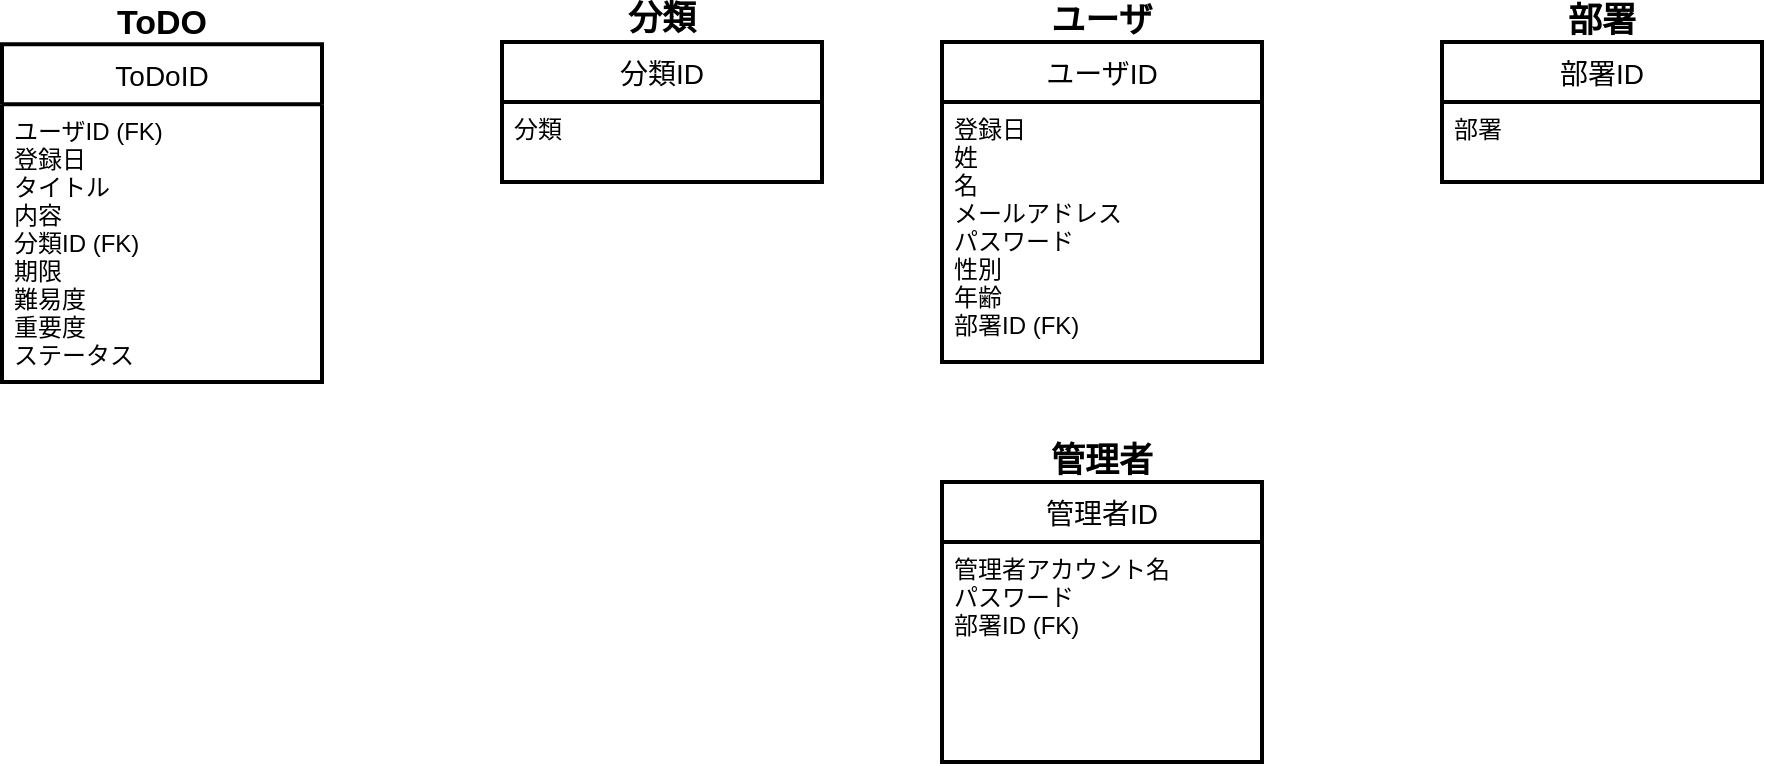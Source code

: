 <mxfile version="13.9.9" type="device"><diagram id="naH_OwSWtCgcQlqUDMc7" name="ページ1"><mxGraphModel dx="852" dy="1703" grid="1" gridSize="10" guides="1" tooltips="1" connect="1" arrows="1" fold="1" page="1" pageScale="1" pageWidth="827" pageHeight="1169" math="0" shadow="0"><root><mxCell id="0"/><mxCell id="1" parent="0"/><mxCell id="cIHwl_Ocd0_6k2PaFxxE-10" value="ユーザID" style="swimlane;childLayout=stackLayout;horizontal=1;startSize=30;horizontalStack=0;rounded=0;fontSize=14;fontStyle=0;strokeWidth=2;resizeParent=0;resizeLast=1;shadow=0;dashed=0;align=center;" parent="1" vertex="1"><mxGeometry x="520" y="-470" width="160" height="160" as="geometry"/></mxCell><mxCell id="cIHwl_Ocd0_6k2PaFxxE-11" value="登録日&#10;姓&#10;名&#10;メールアドレス&#10;パスワード&#10;性別&#10;年齢&#10;部署ID (FK)" style="align=left;strokeColor=none;fillColor=none;spacingLeft=4;fontSize=12;verticalAlign=top;resizable=0;rotatable=0;part=1;" parent="cIHwl_Ocd0_6k2PaFxxE-10" vertex="1"><mxGeometry y="30" width="160" height="130" as="geometry"/></mxCell><mxCell id="cIHwl_Ocd0_6k2PaFxxE-13" value="部署ID" style="swimlane;childLayout=stackLayout;horizontal=1;startSize=30;horizontalStack=0;rounded=0;fontSize=14;fontStyle=0;strokeWidth=2;resizeParent=0;resizeLast=1;shadow=0;dashed=0;align=center;" parent="1" vertex="1"><mxGeometry x="770" y="-470" width="160" height="70" as="geometry"/></mxCell><mxCell id="cIHwl_Ocd0_6k2PaFxxE-14" value="部署&#10;" style="align=left;strokeColor=none;fillColor=none;spacingLeft=4;fontSize=12;verticalAlign=top;resizable=0;rotatable=0;part=1;" parent="cIHwl_Ocd0_6k2PaFxxE-13" vertex="1"><mxGeometry y="30" width="160" height="40" as="geometry"/></mxCell><mxCell id="Q98Y9kooB9vpVQEPs1sD-1" value="管理者ID" style="swimlane;childLayout=stackLayout;horizontal=1;startSize=30;horizontalStack=0;rounded=0;fontSize=14;fontStyle=0;strokeWidth=2;resizeParent=0;resizeLast=1;shadow=0;dashed=0;align=center;" parent="1" vertex="1"><mxGeometry x="520" y="-250" width="160" height="140" as="geometry"/></mxCell><mxCell id="Q98Y9kooB9vpVQEPs1sD-2" value="管理者アカウント名&#10;パスワード&#10;部署ID (FK)" style="align=left;strokeColor=none;fillColor=none;spacingLeft=4;fontSize=12;verticalAlign=top;resizable=0;rotatable=0;part=1;" parent="Q98Y9kooB9vpVQEPs1sD-1" vertex="1"><mxGeometry y="30" width="160" height="110" as="geometry"/></mxCell><mxCell id="V_OX_VxHFndda57PpQit-7" value="" style="group" parent="1" vertex="1" connectable="0"><mxGeometry x="50" y="-490" width="160" height="190" as="geometry"/></mxCell><mxCell id="cIHwl_Ocd0_6k2PaFxxE-5" value="ToDoID" style="swimlane;childLayout=stackLayout;horizontal=1;startSize=30;horizontalStack=0;rounded=0;fontSize=14;fontStyle=0;strokeWidth=2;resizeParent=0;resizeLast=1;shadow=0;dashed=0;align=center;" parent="V_OX_VxHFndda57PpQit-7" vertex="1"><mxGeometry y="21.111" width="160" height="168.889" as="geometry"/></mxCell><mxCell id="cIHwl_Ocd0_6k2PaFxxE-6" value="ユーザID (FK)&#10;登録日&#10;タイトル&#10;内容&#10;分類ID (FK)&#10;期限&#10;難易度&#10;重要度&#10;ステータス" style="align=left;strokeColor=none;fillColor=none;spacingLeft=4;fontSize=12;verticalAlign=top;resizable=0;rotatable=0;part=1;" parent="cIHwl_Ocd0_6k2PaFxxE-5" vertex="1"><mxGeometry y="30" width="160" height="138.889" as="geometry"/></mxCell><mxCell id="V_OX_VxHFndda57PpQit-1" value="ToDO" style="text;html=1;strokeColor=none;fillColor=none;align=center;verticalAlign=middle;whiteSpace=wrap;rounded=0;fontSize=17;fontStyle=1" parent="V_OX_VxHFndda57PpQit-7" vertex="1"><mxGeometry x="60" width="40" height="21.111" as="geometry"/></mxCell><mxCell id="V_OX_VxHFndda57PpQit-8" value="" style="group" parent="1" vertex="1" connectable="0"><mxGeometry x="300" y="-491" width="160" height="91" as="geometry"/></mxCell><mxCell id="cIHwl_Ocd0_6k2PaFxxE-7" value="分類ID" style="swimlane;childLayout=stackLayout;horizontal=1;startSize=30;horizontalStack=0;rounded=0;fontSize=14;fontStyle=0;strokeWidth=2;resizeParent=0;resizeLast=1;shadow=0;dashed=0;align=center;" parent="V_OX_VxHFndda57PpQit-8" vertex="1"><mxGeometry y="21" width="160" height="70" as="geometry"/></mxCell><mxCell id="cIHwl_Ocd0_6k2PaFxxE-8" value="分類&#10;" style="align=left;strokeColor=none;fillColor=none;spacingLeft=4;fontSize=12;verticalAlign=top;resizable=0;rotatable=0;part=1;" parent="cIHwl_Ocd0_6k2PaFxxE-7" vertex="1"><mxGeometry y="30" width="160" height="40" as="geometry"/></mxCell><mxCell id="V_OX_VxHFndda57PpQit-3" value="分類" style="text;html=1;strokeColor=none;fillColor=none;align=center;verticalAlign=middle;whiteSpace=wrap;rounded=0;fontSize=17;fontStyle=1" parent="V_OX_VxHFndda57PpQit-8" vertex="1"><mxGeometry x="60" width="40" height="20" as="geometry"/></mxCell><mxCell id="V_OX_VxHFndda57PpQit-9" value="ユーザ" style="text;html=1;strokeColor=none;fillColor=none;align=center;verticalAlign=middle;whiteSpace=wrap;rounded=0;fontSize=17;fontStyle=1" parent="1" vertex="1"><mxGeometry x="570" y="-490" width="60" height="20" as="geometry"/></mxCell><mxCell id="V_OX_VxHFndda57PpQit-10" value="管理者" style="text;html=1;strokeColor=none;fillColor=none;align=center;verticalAlign=middle;whiteSpace=wrap;rounded=0;fontSize=17;fontStyle=1" parent="1" vertex="1"><mxGeometry x="570" y="-270" width="60" height="20" as="geometry"/></mxCell><mxCell id="V_OX_VxHFndda57PpQit-11" value="部署" style="text;html=1;strokeColor=none;fillColor=none;align=center;verticalAlign=middle;whiteSpace=wrap;rounded=0;fontSize=17;fontStyle=1" parent="1" vertex="1"><mxGeometry x="820" y="-490" width="60" height="20" as="geometry"/></mxCell></root></mxGraphModel></diagram></mxfile>